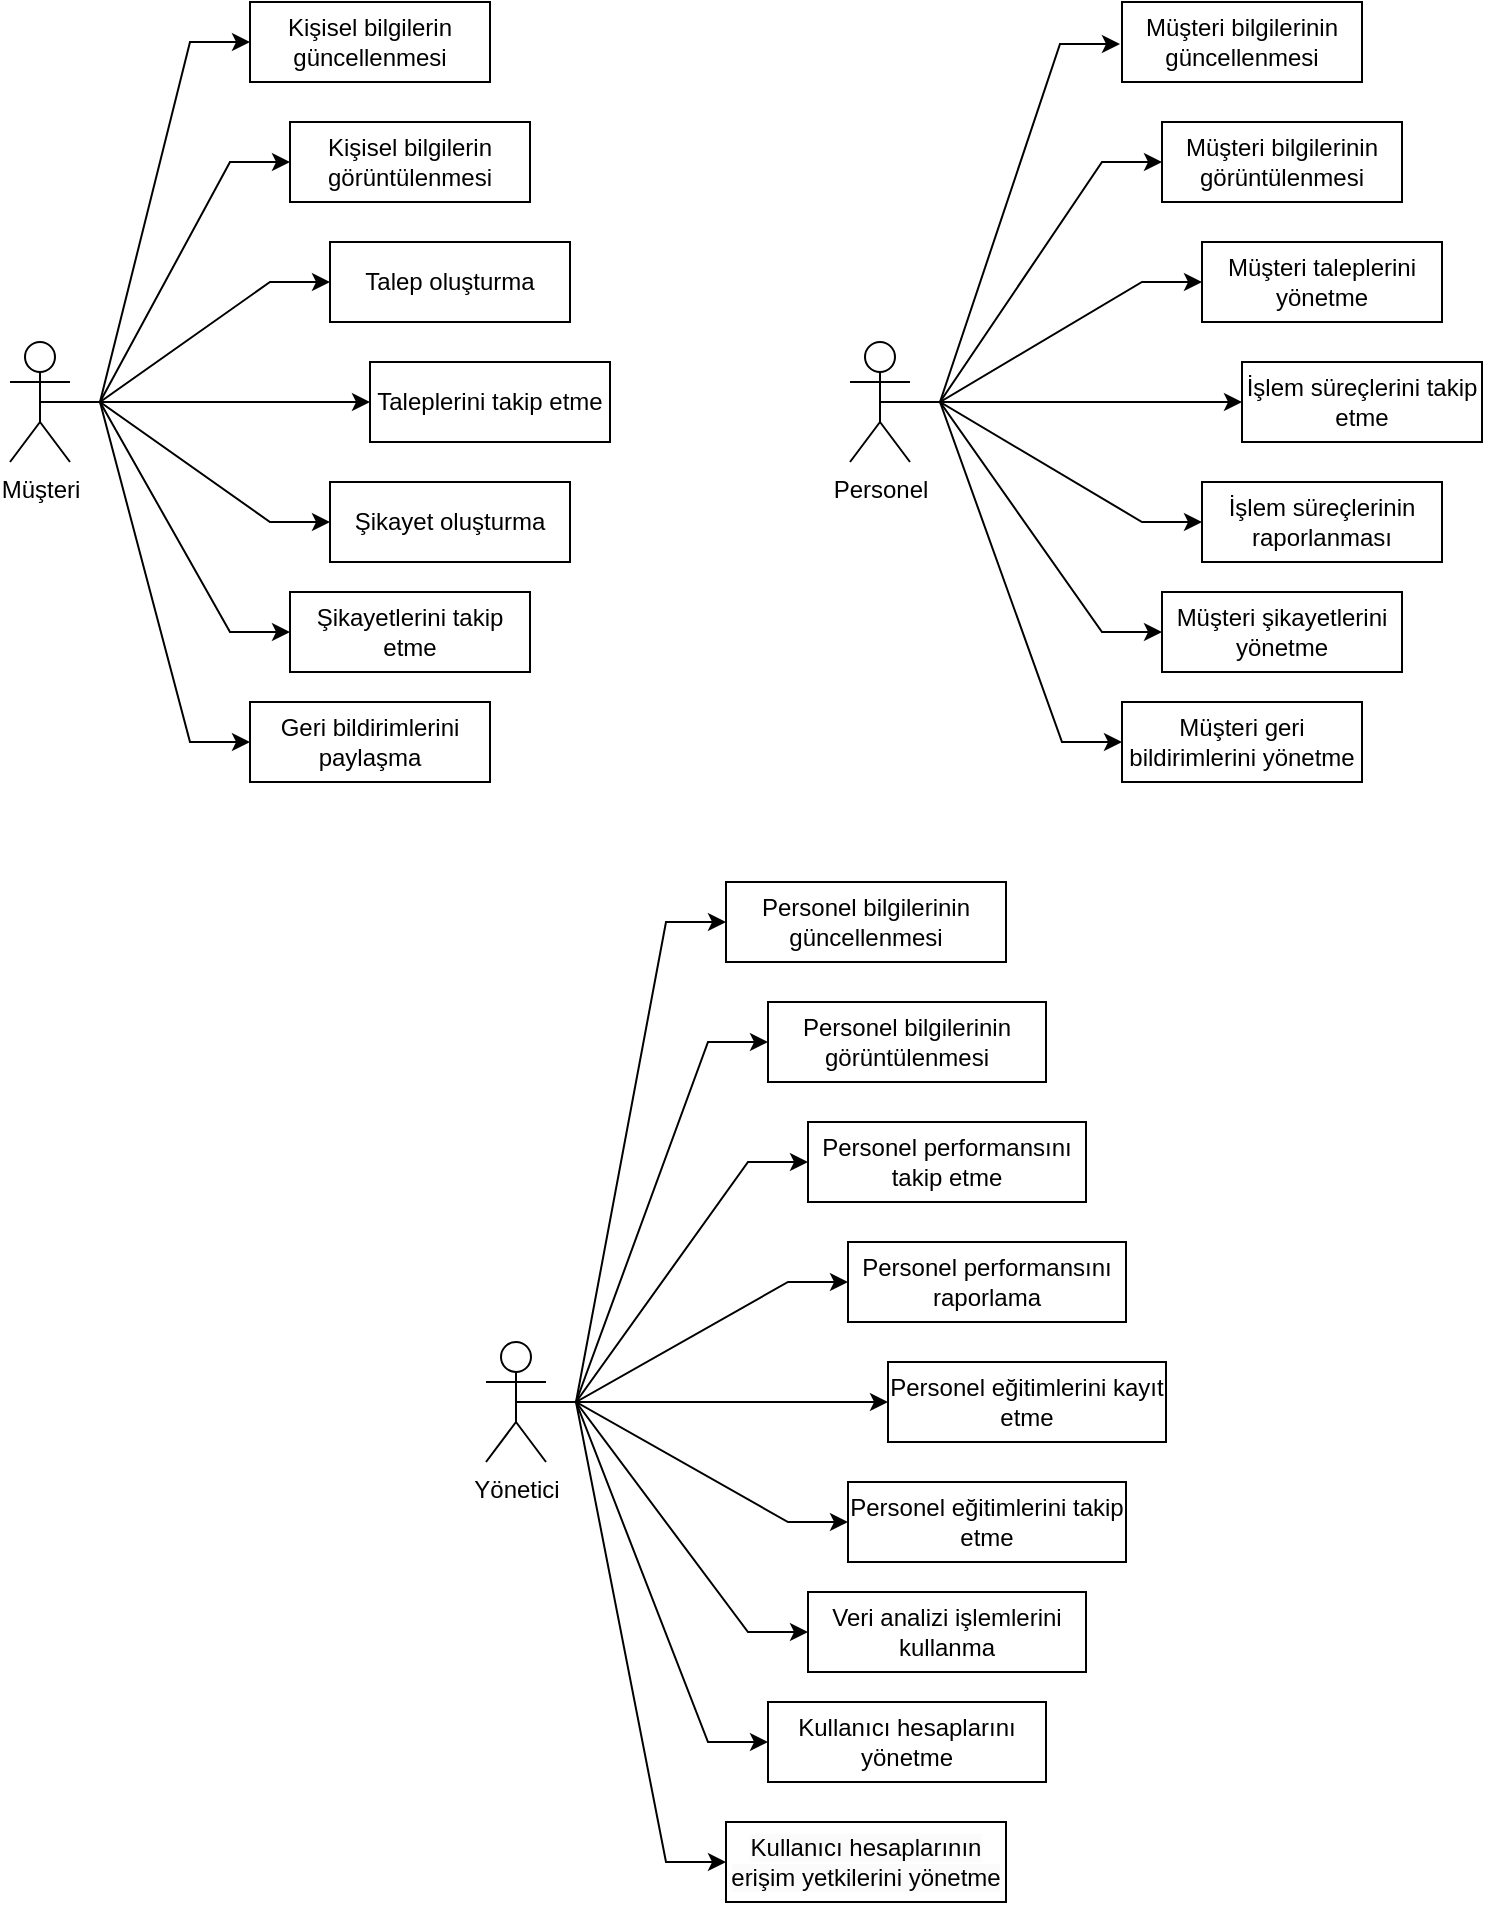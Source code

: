 <mxfile version="24.0.6" type="device">
  <diagram name="Sayfa -1" id="cjxb-QKWQIfqoFLFuQs_">
    <mxGraphModel dx="1167" dy="655" grid="1" gridSize="10" guides="1" tooltips="1" connect="1" arrows="1" fold="1" page="1" pageScale="1" pageWidth="827" pageHeight="1169" math="0" shadow="0">
      <root>
        <mxCell id="0" />
        <mxCell id="1" parent="0" />
        <mxCell id="Ch9o6DLBKXColB_2uoml-69" style="edgeStyle=entityRelationEdgeStyle;rounded=0;orthogonalLoop=1;jettySize=auto;html=1;exitX=0.5;exitY=0.5;exitDx=0;exitDy=0;exitPerimeter=0;entryX=0;entryY=0.5;entryDx=0;entryDy=0;" parent="1" source="Ch9o6DLBKXColB_2uoml-1" target="Ch9o6DLBKXColB_2uoml-67" edge="1">
          <mxGeometry relative="1" as="geometry" />
        </mxCell>
        <mxCell id="Ch9o6DLBKXColB_2uoml-70" style="edgeStyle=entityRelationEdgeStyle;rounded=0;orthogonalLoop=1;jettySize=auto;html=1;exitX=0.5;exitY=0.5;exitDx=0;exitDy=0;exitPerimeter=0;entryX=0;entryY=0.5;entryDx=0;entryDy=0;" parent="1" source="Ch9o6DLBKXColB_2uoml-1" target="Ch9o6DLBKXColB_2uoml-68" edge="1">
          <mxGeometry relative="1" as="geometry" />
        </mxCell>
        <mxCell id="Ch9o6DLBKXColB_2uoml-1" value="&lt;font style=&quot;vertical-align: inherit;&quot;&gt;&lt;font style=&quot;vertical-align: inherit;&quot;&gt;Yönetici&lt;br&gt;&lt;/font&gt;&lt;/font&gt;" style="shape=umlActor;verticalLabelPosition=bottom;verticalAlign=top;html=1;outlineConnect=0;" parent="1" vertex="1">
          <mxGeometry x="244" y="779" width="30" height="60" as="geometry" />
        </mxCell>
        <mxCell id="Ch9o6DLBKXColB_2uoml-21" style="rounded=0;orthogonalLoop=1;jettySize=auto;html=1;exitX=0.5;exitY=0.5;exitDx=0;exitDy=0;exitPerimeter=0;entryX=0;entryY=0.5;entryDx=0;entryDy=0;edgeStyle=entityRelationEdgeStyle;" parent="1" source="Ch9o6DLBKXColB_2uoml-2" target="Ch9o6DLBKXColB_2uoml-13" edge="1">
          <mxGeometry relative="1" as="geometry" />
        </mxCell>
        <mxCell id="Ch9o6DLBKXColB_2uoml-22" style="rounded=0;orthogonalLoop=1;jettySize=auto;html=1;exitX=0.5;exitY=0.5;exitDx=0;exitDy=0;exitPerimeter=0;entryX=0;entryY=0.5;entryDx=0;entryDy=0;edgeStyle=entityRelationEdgeStyle;" parent="1" source="Ch9o6DLBKXColB_2uoml-2" target="Ch9o6DLBKXColB_2uoml-14" edge="1">
          <mxGeometry relative="1" as="geometry" />
        </mxCell>
        <mxCell id="Ch9o6DLBKXColB_2uoml-23" style="rounded=0;orthogonalLoop=1;jettySize=auto;html=1;exitX=0.5;exitY=0.5;exitDx=0;exitDy=0;exitPerimeter=0;entryX=0;entryY=0.5;entryDx=0;entryDy=0;edgeStyle=entityRelationEdgeStyle;" parent="1" source="Ch9o6DLBKXColB_2uoml-2" target="Ch9o6DLBKXColB_2uoml-15" edge="1">
          <mxGeometry relative="1" as="geometry" />
        </mxCell>
        <mxCell id="Ch9o6DLBKXColB_2uoml-24" style="rounded=0;orthogonalLoop=1;jettySize=auto;html=1;exitX=0.5;exitY=0.5;exitDx=0;exitDy=0;exitPerimeter=0;entryX=0;entryY=0.5;entryDx=0;entryDy=0;edgeStyle=entityRelationEdgeStyle;" parent="1" source="Ch9o6DLBKXColB_2uoml-2" target="Ch9o6DLBKXColB_2uoml-16" edge="1">
          <mxGeometry relative="1" as="geometry" />
        </mxCell>
        <mxCell id="Ch9o6DLBKXColB_2uoml-25" style="rounded=0;orthogonalLoop=1;jettySize=auto;html=1;exitX=0.5;exitY=0.5;exitDx=0;exitDy=0;exitPerimeter=0;entryX=0;entryY=0.5;entryDx=0;entryDy=0;edgeStyle=entityRelationEdgeStyle;" parent="1" source="Ch9o6DLBKXColB_2uoml-2" target="Ch9o6DLBKXColB_2uoml-17" edge="1">
          <mxGeometry relative="1" as="geometry" />
        </mxCell>
        <mxCell id="Ch9o6DLBKXColB_2uoml-26" style="rounded=0;orthogonalLoop=1;jettySize=auto;html=1;exitX=0.5;exitY=0.5;exitDx=0;exitDy=0;exitPerimeter=0;entryX=0;entryY=0.5;entryDx=0;entryDy=0;edgeStyle=entityRelationEdgeStyle;" parent="1" source="Ch9o6DLBKXColB_2uoml-2" target="Ch9o6DLBKXColB_2uoml-18" edge="1">
          <mxGeometry relative="1" as="geometry" />
        </mxCell>
        <mxCell id="Ch9o6DLBKXColB_2uoml-27" style="rounded=0;orthogonalLoop=1;jettySize=auto;html=1;exitX=0.5;exitY=0.5;exitDx=0;exitDy=0;exitPerimeter=0;entryX=0;entryY=0.5;entryDx=0;entryDy=0;edgeStyle=entityRelationEdgeStyle;" parent="1" source="Ch9o6DLBKXColB_2uoml-2" target="Ch9o6DLBKXColB_2uoml-19" edge="1">
          <mxGeometry relative="1" as="geometry" />
        </mxCell>
        <mxCell id="Ch9o6DLBKXColB_2uoml-2" value="&lt;font style=&quot;vertical-align: inherit;&quot;&gt;&lt;font style=&quot;vertical-align: inherit;&quot;&gt;Müşteri&lt;br&gt;&lt;/font&gt;&lt;/font&gt;" style="shape=umlActor;verticalLabelPosition=bottom;verticalAlign=top;html=1;outlineConnect=0;" parent="1" vertex="1">
          <mxGeometry x="6" y="279" width="30" height="60" as="geometry" />
        </mxCell>
        <mxCell id="Ch9o6DLBKXColB_2uoml-35" style="edgeStyle=entityRelationEdgeStyle;rounded=0;orthogonalLoop=1;jettySize=auto;html=1;exitX=0.5;exitY=0.5;exitDx=0;exitDy=0;exitPerimeter=0;" parent="1" source="Ch9o6DLBKXColB_2uoml-8" edge="1">
          <mxGeometry relative="1" as="geometry">
            <mxPoint x="561" y="130" as="targetPoint" />
          </mxGeometry>
        </mxCell>
        <mxCell id="Ch9o6DLBKXColB_2uoml-36" style="edgeStyle=entityRelationEdgeStyle;rounded=0;orthogonalLoop=1;jettySize=auto;html=1;exitX=0.5;exitY=0.5;exitDx=0;exitDy=0;exitPerimeter=0;entryX=0;entryY=0.5;entryDx=0;entryDy=0;" parent="1" source="Ch9o6DLBKXColB_2uoml-8" target="Ch9o6DLBKXColB_2uoml-29" edge="1">
          <mxGeometry relative="1" as="geometry" />
        </mxCell>
        <mxCell id="Ch9o6DLBKXColB_2uoml-37" style="edgeStyle=entityRelationEdgeStyle;rounded=0;orthogonalLoop=1;jettySize=auto;html=1;exitX=0.5;exitY=0.5;exitDx=0;exitDy=0;exitPerimeter=0;entryX=0;entryY=0.5;entryDx=0;entryDy=0;" parent="1" source="Ch9o6DLBKXColB_2uoml-8" target="Ch9o6DLBKXColB_2uoml-30" edge="1">
          <mxGeometry relative="1" as="geometry" />
        </mxCell>
        <mxCell id="Ch9o6DLBKXColB_2uoml-38" style="edgeStyle=orthogonalEdgeStyle;rounded=0;orthogonalLoop=1;jettySize=auto;html=1;exitX=0.5;exitY=0.5;exitDx=0;exitDy=0;exitPerimeter=0;entryX=0;entryY=0.5;entryDx=0;entryDy=0;" parent="1" source="Ch9o6DLBKXColB_2uoml-8" target="Ch9o6DLBKXColB_2uoml-31" edge="1">
          <mxGeometry relative="1" as="geometry" />
        </mxCell>
        <mxCell id="Ch9o6DLBKXColB_2uoml-39" style="edgeStyle=entityRelationEdgeStyle;rounded=0;orthogonalLoop=1;jettySize=auto;html=1;exitX=0.5;exitY=0.5;exitDx=0;exitDy=0;exitPerimeter=0;entryX=0;entryY=0.5;entryDx=0;entryDy=0;" parent="1" source="Ch9o6DLBKXColB_2uoml-8" target="Ch9o6DLBKXColB_2uoml-32" edge="1">
          <mxGeometry relative="1" as="geometry" />
        </mxCell>
        <mxCell id="Ch9o6DLBKXColB_2uoml-40" style="edgeStyle=entityRelationEdgeStyle;rounded=0;orthogonalLoop=1;jettySize=auto;html=1;exitX=0.5;exitY=0.5;exitDx=0;exitDy=0;exitPerimeter=0;entryX=0;entryY=0.5;entryDx=0;entryDy=0;" parent="1" source="Ch9o6DLBKXColB_2uoml-8" target="Ch9o6DLBKXColB_2uoml-33" edge="1">
          <mxGeometry relative="1" as="geometry" />
        </mxCell>
        <mxCell id="Ch9o6DLBKXColB_2uoml-41" style="edgeStyle=entityRelationEdgeStyle;rounded=0;orthogonalLoop=1;jettySize=auto;html=1;exitX=0.5;exitY=0.5;exitDx=0;exitDy=0;exitPerimeter=0;entryX=0;entryY=0.5;entryDx=0;entryDy=0;" parent="1" source="Ch9o6DLBKXColB_2uoml-8" target="Ch9o6DLBKXColB_2uoml-34" edge="1">
          <mxGeometry relative="1" as="geometry" />
        </mxCell>
        <mxCell id="Ch9o6DLBKXColB_2uoml-8" value="&lt;font style=&quot;vertical-align: inherit;&quot;&gt;&lt;font style=&quot;vertical-align: inherit;&quot;&gt;Personel&lt;br&gt;&lt;/font&gt;&lt;/font&gt;" style="shape=umlActor;verticalLabelPosition=bottom;verticalAlign=top;html=1;outlineConnect=0;" parent="1" vertex="1">
          <mxGeometry x="426" y="279" width="30" height="60" as="geometry" />
        </mxCell>
        <mxCell id="Ch9o6DLBKXColB_2uoml-13" value="&lt;font style=&quot;vertical-align: inherit;&quot;&gt;&lt;font style=&quot;vertical-align: inherit;&quot;&gt;&lt;font style=&quot;vertical-align: inherit;&quot;&gt;&lt;font style=&quot;vertical-align: inherit;&quot;&gt;Kişisel bilgilerin güncellenmesi&lt;/font&gt;&lt;/font&gt;&lt;br&gt;&lt;/font&gt;&lt;/font&gt;" style="rounded=0;whiteSpace=wrap;html=1;" parent="1" vertex="1">
          <mxGeometry x="126" y="109" width="120" height="40" as="geometry" />
        </mxCell>
        <mxCell id="Ch9o6DLBKXColB_2uoml-14" value="&lt;font style=&quot;vertical-align: inherit;&quot;&gt;&lt;font style=&quot;vertical-align: inherit;&quot;&gt;&lt;font style=&quot;vertical-align: inherit;&quot;&gt;&lt;font style=&quot;vertical-align: inherit;&quot;&gt;Kişisel bilgilerin görüntülenmesi&lt;/font&gt;&lt;/font&gt;&lt;br&gt;&lt;/font&gt;&lt;/font&gt;" style="rounded=0;whiteSpace=wrap;html=1;" parent="1" vertex="1">
          <mxGeometry x="146" y="169" width="120" height="40" as="geometry" />
        </mxCell>
        <mxCell id="Ch9o6DLBKXColB_2uoml-15" value="&lt;font style=&quot;vertical-align: inherit;&quot;&gt;&lt;font style=&quot;vertical-align: inherit;&quot;&gt;&lt;font style=&quot;vertical-align: inherit;&quot;&gt;&lt;font style=&quot;vertical-align: inherit;&quot;&gt;&lt;font style=&quot;vertical-align: inherit;&quot;&gt;&lt;font style=&quot;vertical-align: inherit;&quot;&gt;&lt;font style=&quot;vertical-align: inherit;&quot;&gt;&lt;font style=&quot;vertical-align: inherit;&quot;&gt;&lt;font style=&quot;vertical-align: inherit;&quot;&gt;&lt;font style=&quot;vertical-align: inherit;&quot;&gt;&lt;font style=&quot;vertical-align: inherit;&quot;&gt;&lt;font style=&quot;vertical-align: inherit;&quot;&gt;Talep oluşturma&lt;/font&gt;&lt;/font&gt;&lt;/font&gt;&lt;/font&gt;&lt;/font&gt;&lt;/font&gt;&lt;/font&gt;&lt;/font&gt;&lt;/font&gt;&lt;/font&gt;&lt;br&gt;&lt;/font&gt;&lt;/font&gt;" style="rounded=0;whiteSpace=wrap;html=1;" parent="1" vertex="1">
          <mxGeometry x="166" y="229" width="120" height="40" as="geometry" />
        </mxCell>
        <mxCell id="Ch9o6DLBKXColB_2uoml-16" value="&lt;font style=&quot;vertical-align: inherit;&quot;&gt;&lt;font style=&quot;vertical-align: inherit;&quot;&gt;&lt;font style=&quot;vertical-align: inherit;&quot;&gt;&lt;font style=&quot;vertical-align: inherit;&quot;&gt;&lt;font style=&quot;vertical-align: inherit;&quot;&gt;&lt;font style=&quot;vertical-align: inherit;&quot;&gt;&lt;font style=&quot;vertical-align: inherit;&quot;&gt;&lt;font style=&quot;vertical-align: inherit;&quot;&gt;&lt;font style=&quot;vertical-align: inherit;&quot;&gt;&lt;font style=&quot;vertical-align: inherit;&quot;&gt;Taleplerini takip etme&lt;/font&gt;&lt;/font&gt;&lt;/font&gt;&lt;/font&gt;&lt;/font&gt;&lt;/font&gt;&lt;/font&gt;&lt;/font&gt;&lt;br&gt;&lt;/font&gt;&lt;/font&gt;" style="rounded=0;whiteSpace=wrap;html=1;" parent="1" vertex="1">
          <mxGeometry x="186" y="289" width="120" height="40" as="geometry" />
        </mxCell>
        <mxCell id="Ch9o6DLBKXColB_2uoml-17" value="&lt;font style=&quot;vertical-align: inherit;&quot;&gt;&lt;font style=&quot;vertical-align: inherit;&quot;&gt;Şikayet oluşturma&lt;/font&gt;&lt;/font&gt;" style="rounded=0;whiteSpace=wrap;html=1;" parent="1" vertex="1">
          <mxGeometry x="166" y="349" width="120" height="40" as="geometry" />
        </mxCell>
        <mxCell id="Ch9o6DLBKXColB_2uoml-18" value="&lt;font style=&quot;vertical-align: inherit;&quot;&gt;&lt;font style=&quot;vertical-align: inherit;&quot;&gt;&lt;font style=&quot;vertical-align: inherit;&quot;&gt;&lt;font style=&quot;vertical-align: inherit;&quot;&gt;&lt;font style=&quot;vertical-align: inherit;&quot;&gt;&lt;font style=&quot;vertical-align: inherit;&quot;&gt;&lt;font style=&quot;vertical-align: inherit;&quot;&gt;&lt;font style=&quot;vertical-align: inherit;&quot;&gt;&lt;font style=&quot;vertical-align: inherit;&quot;&gt;&lt;font style=&quot;vertical-align: inherit;&quot;&gt;&lt;font style=&quot;vertical-align: inherit;&quot;&gt;&lt;font style=&quot;vertical-align: inherit;&quot;&gt;Şikayetlerini takip etme&lt;/font&gt;&lt;/font&gt;&lt;/font&gt;&lt;/font&gt;&lt;/font&gt;&lt;/font&gt;&lt;/font&gt;&lt;/font&gt;&lt;/font&gt;&lt;/font&gt;&lt;br&gt;&lt;/font&gt;&lt;/font&gt;" style="rounded=0;whiteSpace=wrap;html=1;" parent="1" vertex="1">
          <mxGeometry x="146" y="404" width="120" height="40" as="geometry" />
        </mxCell>
        <mxCell id="Ch9o6DLBKXColB_2uoml-19" value="&lt;font style=&quot;vertical-align: inherit;&quot;&gt;&lt;font style=&quot;vertical-align: inherit;&quot;&gt;&lt;font style=&quot;vertical-align: inherit;&quot;&gt;&lt;font style=&quot;vertical-align: inherit;&quot;&gt;&lt;font style=&quot;vertical-align: inherit;&quot;&gt;&lt;font style=&quot;vertical-align: inherit;&quot;&gt;&lt;font style=&quot;vertical-align: inherit;&quot;&gt;&lt;font style=&quot;vertical-align: inherit;&quot;&gt;&lt;font style=&quot;vertical-align: inherit;&quot;&gt;&lt;font style=&quot;vertical-align: inherit;&quot;&gt;&lt;font style=&quot;vertical-align: inherit;&quot;&gt;&lt;font style=&quot;vertical-align: inherit;&quot;&gt;&lt;font style=&quot;vertical-align: inherit;&quot;&gt;&lt;font style=&quot;vertical-align: inherit;&quot;&gt;Geri bildirimlerini paylaşma&lt;/font&gt;&lt;/font&gt;&lt;/font&gt;&lt;/font&gt;&lt;/font&gt;&lt;/font&gt;&lt;/font&gt;&lt;/font&gt;&lt;/font&gt;&lt;/font&gt;&lt;/font&gt;&lt;/font&gt;&lt;br&gt;&lt;/font&gt;&lt;/font&gt;" style="rounded=0;whiteSpace=wrap;html=1;" parent="1" vertex="1">
          <mxGeometry x="126" y="459" width="120" height="40" as="geometry" />
        </mxCell>
        <mxCell id="Ch9o6DLBKXColB_2uoml-28" value="&lt;font style=&quot;vertical-align: inherit;&quot;&gt;&lt;font style=&quot;vertical-align: inherit;&quot;&gt;&lt;font style=&quot;vertical-align: inherit;&quot;&gt;&lt;font style=&quot;vertical-align: inherit;&quot;&gt;&lt;font style=&quot;vertical-align: inherit;&quot;&gt;&lt;font style=&quot;vertical-align: inherit;&quot;&gt;&lt;font style=&quot;vertical-align: inherit;&quot;&gt;&lt;font style=&quot;vertical-align: inherit;&quot;&gt;Müşteri bilgilerinin güncellenmesi&lt;/font&gt;&lt;/font&gt;&lt;/font&gt;&lt;/font&gt;&lt;/font&gt;&lt;/font&gt;&lt;br&gt;&lt;/font&gt;&lt;/font&gt;" style="rounded=0;whiteSpace=wrap;html=1;" parent="1" vertex="1">
          <mxGeometry x="562" y="109" width="120" height="40" as="geometry" />
        </mxCell>
        <mxCell id="Ch9o6DLBKXColB_2uoml-29" value="&lt;font style=&quot;vertical-align: inherit;&quot;&gt;&lt;font style=&quot;vertical-align: inherit;&quot;&gt;&lt;font style=&quot;vertical-align: inherit;&quot;&gt;&lt;font style=&quot;vertical-align: inherit;&quot;&gt;&lt;font style=&quot;vertical-align: inherit;&quot;&gt;&lt;font style=&quot;vertical-align: inherit;&quot;&gt;&lt;font style=&quot;vertical-align: inherit;&quot;&gt;&lt;font style=&quot;vertical-align: inherit;&quot;&gt;Müşteri bilgilerinin görüntülenmesi&lt;/font&gt;&lt;/font&gt;&lt;/font&gt;&lt;/font&gt;&lt;/font&gt;&lt;/font&gt;&lt;br&gt;&lt;/font&gt;&lt;/font&gt;" style="rounded=0;whiteSpace=wrap;html=1;" parent="1" vertex="1">
          <mxGeometry x="582" y="169" width="120" height="40" as="geometry" />
        </mxCell>
        <mxCell id="Ch9o6DLBKXColB_2uoml-30" value="&lt;font style=&quot;vertical-align: inherit;&quot;&gt;&lt;font style=&quot;vertical-align: inherit;&quot;&gt;&lt;font style=&quot;vertical-align: inherit;&quot;&gt;&lt;font style=&quot;vertical-align: inherit;&quot;&gt;&lt;font style=&quot;vertical-align: inherit;&quot;&gt;&lt;font style=&quot;vertical-align: inherit;&quot;&gt;&lt;font style=&quot;vertical-align: inherit;&quot;&gt;&lt;font style=&quot;vertical-align: inherit;&quot;&gt;&lt;font style=&quot;vertical-align: inherit;&quot;&gt;&lt;font style=&quot;vertical-align: inherit;&quot;&gt;&lt;font style=&quot;vertical-align: inherit;&quot;&gt;&lt;font style=&quot;vertical-align: inherit;&quot;&gt;&lt;font style=&quot;vertical-align: inherit;&quot;&gt;&lt;font style=&quot;vertical-align: inherit;&quot;&gt;Müşteri taleplerini yönetme&lt;/font&gt;&lt;/font&gt;&lt;/font&gt;&lt;/font&gt;&lt;/font&gt;&lt;/font&gt;&lt;/font&gt;&lt;/font&gt;&lt;/font&gt;&lt;/font&gt;&lt;/font&gt;&lt;/font&gt;&lt;br&gt;&lt;/font&gt;&lt;/font&gt;" style="rounded=0;whiteSpace=wrap;html=1;" parent="1" vertex="1">
          <mxGeometry x="602" y="229" width="120" height="40" as="geometry" />
        </mxCell>
        <mxCell id="Ch9o6DLBKXColB_2uoml-31" value="&lt;font style=&quot;vertical-align: inherit;&quot;&gt;&lt;font style=&quot;vertical-align: inherit;&quot;&gt;&lt;font style=&quot;vertical-align: inherit;&quot;&gt;&lt;font style=&quot;vertical-align: inherit;&quot;&gt;&lt;font style=&quot;vertical-align: inherit;&quot;&gt;&lt;font style=&quot;vertical-align: inherit;&quot;&gt;&lt;font style=&quot;vertical-align: inherit;&quot;&gt;&lt;font style=&quot;vertical-align: inherit;&quot;&gt;&lt;font style=&quot;vertical-align: inherit;&quot;&gt;&lt;font style=&quot;vertical-align: inherit;&quot;&gt;&lt;font style=&quot;vertical-align: inherit;&quot;&gt;&lt;font style=&quot;vertical-align: inherit;&quot;&gt;İşlem süreçlerini takip etme&lt;/font&gt;&lt;/font&gt;&lt;/font&gt;&lt;/font&gt;&lt;/font&gt;&lt;/font&gt;&lt;/font&gt;&lt;/font&gt;&lt;/font&gt;&lt;/font&gt;&lt;br&gt;&lt;/font&gt;&lt;/font&gt;" style="rounded=0;whiteSpace=wrap;html=1;" parent="1" vertex="1">
          <mxGeometry x="622" y="289" width="120" height="40" as="geometry" />
        </mxCell>
        <mxCell id="Ch9o6DLBKXColB_2uoml-32" value="&lt;font style=&quot;vertical-align: inherit;&quot;&gt;&lt;font style=&quot;vertical-align: inherit;&quot;&gt;&lt;font style=&quot;vertical-align: inherit;&quot;&gt;&lt;font style=&quot;vertical-align: inherit;&quot;&gt;İşlem süreçlerinin raporlanması&lt;/font&gt;&lt;/font&gt;&lt;/font&gt;&lt;/font&gt;" style="rounded=0;whiteSpace=wrap;html=1;" parent="1" vertex="1">
          <mxGeometry x="602" y="349" width="120" height="40" as="geometry" />
        </mxCell>
        <mxCell id="Ch9o6DLBKXColB_2uoml-33" value="&lt;font style=&quot;vertical-align: inherit;&quot;&gt;&lt;font style=&quot;vertical-align: inherit;&quot;&gt;&lt;font style=&quot;vertical-align: inherit;&quot;&gt;&lt;font style=&quot;vertical-align: inherit;&quot;&gt;Müşteri şikayetlerini yönetme&lt;/font&gt;&lt;/font&gt;&lt;br&gt;&lt;/font&gt;&lt;/font&gt;" style="rounded=0;whiteSpace=wrap;html=1;" parent="1" vertex="1">
          <mxGeometry x="582" y="404" width="120" height="40" as="geometry" />
        </mxCell>
        <mxCell id="Ch9o6DLBKXColB_2uoml-34" value="&lt;font style=&quot;vertical-align: inherit;&quot;&gt;&lt;font style=&quot;vertical-align: inherit;&quot;&gt;&lt;font style=&quot;vertical-align: inherit;&quot;&gt;&lt;font style=&quot;vertical-align: inherit;&quot;&gt;&lt;font style=&quot;vertical-align: inherit;&quot;&gt;&lt;font style=&quot;vertical-align: inherit;&quot;&gt;&lt;font style=&quot;vertical-align: inherit;&quot;&gt;&lt;font style=&quot;vertical-align: inherit;&quot;&gt;&lt;font style=&quot;vertical-align: inherit;&quot;&gt;&lt;font style=&quot;vertical-align: inherit;&quot;&gt;&lt;font style=&quot;vertical-align: inherit;&quot;&gt;&lt;font style=&quot;vertical-align: inherit;&quot;&gt;&lt;font style=&quot;vertical-align: inherit;&quot;&gt;&lt;font style=&quot;vertical-align: inherit;&quot;&gt;&lt;font style=&quot;vertical-align: inherit;&quot;&gt;&lt;font style=&quot;vertical-align: inherit;&quot;&gt;Müşteri geri bildirimlerini yönetme&lt;/font&gt;&lt;/font&gt;&lt;/font&gt;&lt;/font&gt;&lt;/font&gt;&lt;/font&gt;&lt;/font&gt;&lt;/font&gt;&lt;/font&gt;&lt;/font&gt;&lt;/font&gt;&lt;/font&gt;&lt;/font&gt;&lt;/font&gt;&lt;br&gt;&lt;/font&gt;&lt;/font&gt;" style="rounded=0;whiteSpace=wrap;html=1;" parent="1" vertex="1">
          <mxGeometry x="562" y="459" width="120" height="40" as="geometry" />
        </mxCell>
        <mxCell id="Ch9o6DLBKXColB_2uoml-53" style="edgeStyle=entityRelationEdgeStyle;rounded=0;orthogonalLoop=1;jettySize=auto;html=1;exitX=0.5;exitY=0.5;exitDx=0;exitDy=0;exitPerimeter=0;entryX=0;entryY=0.5;entryDx=0;entryDy=0;" parent="1" source="Ch9o6DLBKXColB_2uoml-1" target="Ch9o6DLBKXColB_2uoml-60" edge="1">
          <mxGeometry relative="1" as="geometry">
            <mxPoint x="264" y="809" as="sourcePoint" />
          </mxGeometry>
        </mxCell>
        <mxCell id="Ch9o6DLBKXColB_2uoml-54" style="edgeStyle=entityRelationEdgeStyle;rounded=0;orthogonalLoop=1;jettySize=auto;html=1;exitX=0.5;exitY=0.5;exitDx=0;exitDy=0;exitPerimeter=0;entryX=0;entryY=0.5;entryDx=0;entryDy=0;" parent="1" source="Ch9o6DLBKXColB_2uoml-1" target="Ch9o6DLBKXColB_2uoml-61" edge="1">
          <mxGeometry relative="1" as="geometry">
            <mxPoint x="264" y="809" as="sourcePoint" />
          </mxGeometry>
        </mxCell>
        <mxCell id="Ch9o6DLBKXColB_2uoml-55" style="edgeStyle=entityRelationEdgeStyle;rounded=0;orthogonalLoop=1;jettySize=auto;html=1;exitX=0.5;exitY=0.5;exitDx=0;exitDy=0;exitPerimeter=0;entryX=0;entryY=0.5;entryDx=0;entryDy=0;" parent="1" source="Ch9o6DLBKXColB_2uoml-1" target="Ch9o6DLBKXColB_2uoml-62" edge="1">
          <mxGeometry relative="1" as="geometry">
            <mxPoint x="264" y="809" as="sourcePoint" />
          </mxGeometry>
        </mxCell>
        <mxCell id="Ch9o6DLBKXColB_2uoml-56" style="edgeStyle=orthogonalEdgeStyle;rounded=0;orthogonalLoop=1;jettySize=auto;html=1;exitX=0.5;exitY=0.5;exitDx=0;exitDy=0;exitPerimeter=0;entryX=0;entryY=0.5;entryDx=0;entryDy=0;" parent="1" source="Ch9o6DLBKXColB_2uoml-1" target="Ch9o6DLBKXColB_2uoml-63" edge="1">
          <mxGeometry relative="1" as="geometry">
            <mxPoint x="264" y="809" as="sourcePoint" />
          </mxGeometry>
        </mxCell>
        <mxCell id="Ch9o6DLBKXColB_2uoml-57" style="edgeStyle=entityRelationEdgeStyle;rounded=0;orthogonalLoop=1;jettySize=auto;html=1;exitX=0.5;exitY=0.5;exitDx=0;exitDy=0;exitPerimeter=0;entryX=0;entryY=0.5;entryDx=0;entryDy=0;" parent="1" source="Ch9o6DLBKXColB_2uoml-1" target="Ch9o6DLBKXColB_2uoml-64" edge="1">
          <mxGeometry relative="1" as="geometry">
            <mxPoint x="264" y="809" as="sourcePoint" />
          </mxGeometry>
        </mxCell>
        <mxCell id="Ch9o6DLBKXColB_2uoml-58" style="edgeStyle=entityRelationEdgeStyle;rounded=0;orthogonalLoop=1;jettySize=auto;html=1;exitX=0.5;exitY=0.5;exitDx=0;exitDy=0;exitPerimeter=0;entryX=0;entryY=0.5;entryDx=0;entryDy=0;" parent="1" source="Ch9o6DLBKXColB_2uoml-1" target="Ch9o6DLBKXColB_2uoml-65" edge="1">
          <mxGeometry relative="1" as="geometry">
            <mxPoint x="264" y="809" as="sourcePoint" />
          </mxGeometry>
        </mxCell>
        <mxCell id="Ch9o6DLBKXColB_2uoml-59" style="edgeStyle=entityRelationEdgeStyle;rounded=0;orthogonalLoop=1;jettySize=auto;html=1;exitX=0.5;exitY=0.5;exitDx=0;exitDy=0;exitPerimeter=0;entryX=0;entryY=0.5;entryDx=0;entryDy=0;" parent="1" source="Ch9o6DLBKXColB_2uoml-1" target="Ch9o6DLBKXColB_2uoml-66" edge="1">
          <mxGeometry relative="1" as="geometry">
            <mxPoint x="264" y="809" as="sourcePoint" />
          </mxGeometry>
        </mxCell>
        <mxCell id="Ch9o6DLBKXColB_2uoml-60" value="&lt;font style=&quot;vertical-align: inherit;&quot;&gt;&lt;font style=&quot;vertical-align: inherit;&quot;&gt;&lt;font style=&quot;vertical-align: inherit;&quot;&gt;&lt;font style=&quot;vertical-align: inherit;&quot;&gt;&lt;font style=&quot;vertical-align: inherit;&quot;&gt;&lt;font style=&quot;vertical-align: inherit;&quot;&gt;&lt;font style=&quot;vertical-align: inherit;&quot;&gt;&lt;font style=&quot;vertical-align: inherit;&quot;&gt;&lt;font style=&quot;vertical-align: inherit;&quot;&gt;&lt;font style=&quot;vertical-align: inherit;&quot;&gt;Personel&amp;nbsp;bilgilerinin görüntülenmesi&lt;/font&gt;&lt;/font&gt;&lt;/font&gt;&lt;/font&gt;&lt;/font&gt;&lt;/font&gt;&lt;/font&gt;&lt;/font&gt;&lt;br&gt;&lt;/font&gt;&lt;/font&gt;" style="rounded=0;whiteSpace=wrap;html=1;" parent="1" vertex="1">
          <mxGeometry x="385" y="609" width="139" height="40" as="geometry" />
        </mxCell>
        <mxCell id="Ch9o6DLBKXColB_2uoml-61" value="&lt;font style=&quot;vertical-align: inherit;&quot;&gt;&lt;font style=&quot;vertical-align: inherit;&quot;&gt;Personel performansını takip etme&lt;/font&gt;&lt;/font&gt;" style="rounded=0;whiteSpace=wrap;html=1;" parent="1" vertex="1">
          <mxGeometry x="405" y="669" width="139" height="40" as="geometry" />
        </mxCell>
        <mxCell id="Ch9o6DLBKXColB_2uoml-62" value="&lt;font style=&quot;vertical-align: inherit;&quot;&gt;&lt;font style=&quot;vertical-align: inherit;&quot;&gt;Personel performansını raporlama&lt;br&gt;&lt;/font&gt;&lt;/font&gt;" style="rounded=0;whiteSpace=wrap;html=1;" parent="1" vertex="1">
          <mxGeometry x="425" y="729" width="139" height="40" as="geometry" />
        </mxCell>
        <mxCell id="Ch9o6DLBKXColB_2uoml-63" value="&lt;font style=&quot;vertical-align: inherit;&quot;&gt;&lt;font style=&quot;vertical-align: inherit;&quot;&gt;&lt;font style=&quot;vertical-align: inherit;&quot;&gt;&lt;font style=&quot;vertical-align: inherit;&quot;&gt;Personel eğitimlerini kayıt etme&lt;/font&gt;&lt;/font&gt;&lt;br&gt;&lt;/font&gt;&lt;/font&gt;" style="rounded=0;whiteSpace=wrap;html=1;" parent="1" vertex="1">
          <mxGeometry x="445" y="789" width="139" height="40" as="geometry" />
        </mxCell>
        <mxCell id="Ch9o6DLBKXColB_2uoml-64" value="&lt;font style=&quot;vertical-align: inherit;&quot;&gt;&lt;font style=&quot;vertical-align: inherit;&quot;&gt;Personel eğitimlerini takip etme&lt;/font&gt;&lt;/font&gt;" style="rounded=0;whiteSpace=wrap;html=1;" parent="1" vertex="1">
          <mxGeometry x="425" y="849" width="139" height="40" as="geometry" />
        </mxCell>
        <mxCell id="Ch9o6DLBKXColB_2uoml-65" value="&lt;font style=&quot;vertical-align: inherit;&quot;&gt;&lt;font style=&quot;vertical-align: inherit;&quot;&gt;&lt;font style=&quot;vertical-align: inherit;&quot;&gt;&lt;font style=&quot;vertical-align: inherit;&quot;&gt;Veri analizi işlemlerini kullanma&lt;/font&gt;&lt;/font&gt;&lt;/font&gt;&lt;/font&gt;" style="rounded=0;whiteSpace=wrap;html=1;" parent="1" vertex="1">
          <mxGeometry x="405" y="904" width="139" height="40" as="geometry" />
        </mxCell>
        <mxCell id="Ch9o6DLBKXColB_2uoml-66" value="&lt;font style=&quot;vertical-align: inherit;&quot;&gt;&lt;font style=&quot;vertical-align: inherit;&quot;&gt;&lt;font style=&quot;vertical-align: inherit;&quot;&gt;&lt;font style=&quot;vertical-align: inherit;&quot;&gt;Kullanıcı hesaplarını yönetme&lt;/font&gt;&lt;/font&gt;&lt;br&gt;&lt;/font&gt;&lt;/font&gt;" style="rounded=0;whiteSpace=wrap;html=1;" parent="1" vertex="1">
          <mxGeometry x="385" y="959" width="139" height="40" as="geometry" />
        </mxCell>
        <mxCell id="Ch9o6DLBKXColB_2uoml-67" value="&lt;font style=&quot;vertical-align: inherit;&quot;&gt;&lt;font style=&quot;vertical-align: inherit;&quot;&gt;&lt;font style=&quot;vertical-align: inherit;&quot;&gt;&lt;font style=&quot;vertical-align: inherit;&quot;&gt;&lt;font style=&quot;vertical-align: inherit;&quot;&gt;&lt;font style=&quot;vertical-align: inherit;&quot;&gt;&lt;font style=&quot;vertical-align: inherit;&quot;&gt;&lt;font style=&quot;vertical-align: inherit;&quot;&gt;&lt;font style=&quot;vertical-align: inherit;&quot;&gt;&lt;font style=&quot;vertical-align: inherit;&quot;&gt;Personel bilgilerinin güncellenmesi&lt;/font&gt;&lt;/font&gt;&lt;/font&gt;&lt;/font&gt;&lt;/font&gt;&lt;/font&gt;&lt;/font&gt;&lt;/font&gt;&lt;br&gt;&lt;/font&gt;&lt;/font&gt;" style="rounded=0;whiteSpace=wrap;html=1;" parent="1" vertex="1">
          <mxGeometry x="364" y="549" width="140" height="40" as="geometry" />
        </mxCell>
        <mxCell id="Ch9o6DLBKXColB_2uoml-68" value="&lt;span style=&quot;color: rgb(0, 0, 0); font-family: Helvetica; font-size: 12px; font-style: normal; font-variant-ligatures: normal; font-variant-caps: normal; font-weight: 400; letter-spacing: normal; orphans: 2; text-align: center; text-indent: 0px; text-transform: none; widows: 2; word-spacing: 0px; -webkit-text-stroke-width: 0px; background-color: rgb(251, 251, 251); text-decoration-thickness: initial; text-decoration-style: initial; text-decoration-color: initial; float: none; display: inline !important;&quot;&gt;&lt;font style=&quot;vertical-align: inherit;&quot;&gt;&lt;font style=&quot;vertical-align: inherit;&quot;&gt;Kullanıcı hesaplarının erişim yetkilerini yönetme&lt;/font&gt;&lt;/font&gt;&lt;/span&gt;" style="rounded=0;whiteSpace=wrap;html=1;" parent="1" vertex="1">
          <mxGeometry x="364" y="1019" width="140" height="40" as="geometry" />
        </mxCell>
      </root>
    </mxGraphModel>
  </diagram>
</mxfile>
